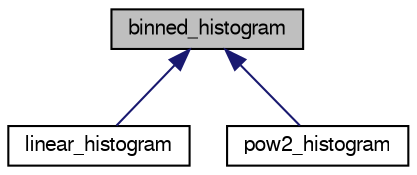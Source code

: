 digraph G
{
  bgcolor="transparent";
  edge [fontname="FreeSans",fontsize="10",labelfontname="FreeSans",labelfontsize="10"];
  node [fontname="FreeSans",fontsize="10",shape=record];
  Node1 [label="binned_histogram",height=0.2,width=0.4,color="black", fillcolor="grey75", style="filled" fontcolor="black"];
  Node1 -> Node2 [dir=back,color="midnightblue",fontsize="10",style="solid",fontname="FreeSans"];
  Node2 [label="linear_histogram",height=0.2,width=0.4,color="black",URL="$classlinear__histogram.html"];
  Node1 -> Node3 [dir=back,color="midnightblue",fontsize="10",style="solid",fontname="FreeSans"];
  Node3 [label="pow2_histogram",height=0.2,width=0.4,color="black",URL="$classpow2__histogram.html"];
}
